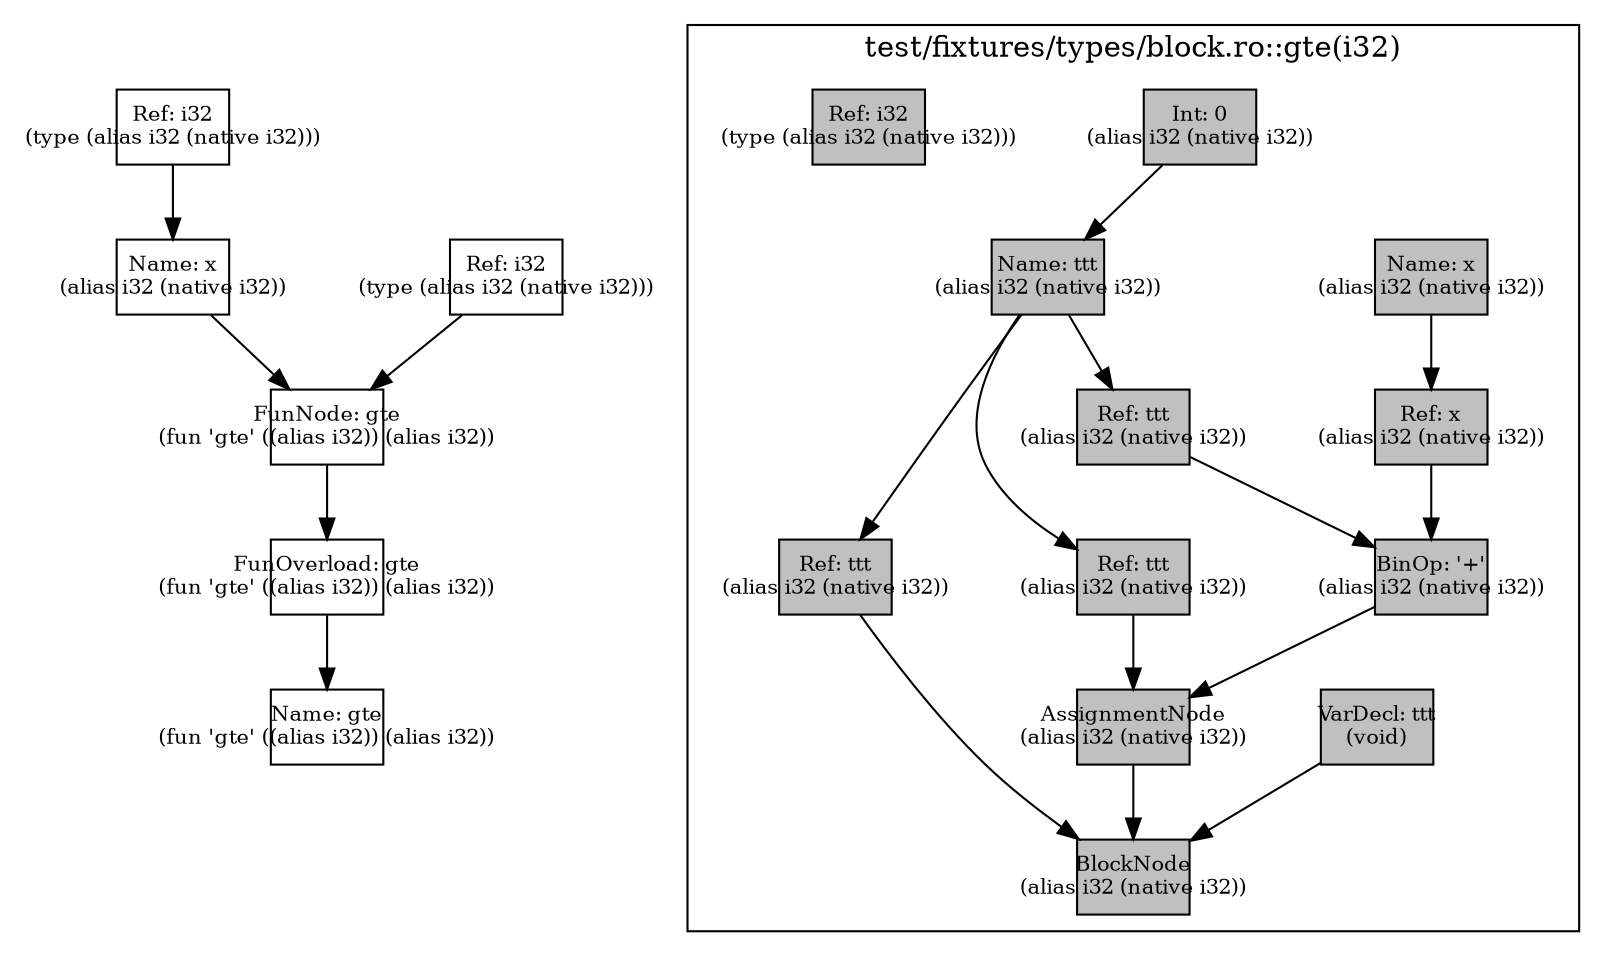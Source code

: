 digraph Document {
  node [shape=box,fixedsize=shape fontsize=10]
  1 [label="FunOverload: gte\n(fun 'gte' ((alias i32)) (alias i32))", fillcolor=grey];
  2 [label="FunNode: gte\n(fun 'gte' ((alias i32)) (alias i32))", fillcolor=grey];
  3 [label="Ref: i32\n(type (alias i32 (native i32)))", fillcolor=grey];
  4 [label="Name: x\n(alias i32 (native i32))", fillcolor=grey];
  5 [label="Ref: i32\n(type (alias i32 (native i32)))", fillcolor=grey];
  6 [label="Name: gte\n(fun 'gte' ((alias i32)) (alias i32))", fillcolor=grey];
  subgraph cluster0 {
    node [style=filled, fillcolor=grey];
    7 [label="Name: x\n(alias i32 (native i32))", fillcolor=grey];
    8 [label="BlockNode\n(alias i32 (native i32))", fillcolor=grey];
    9 [label="VarDecl: ttt\n(void)", fillcolor=grey];
    10 [label="Name: ttt\n(alias i32 (native i32))", fillcolor=grey];
    11 [label="Int: 0\n(alias i32 (native i32))", fillcolor=grey];
    12 [label="AssignmentNode\n(alias i32 (native i32))", fillcolor=grey];
    13 [label="Ref: ttt\n(alias i32 (native i32))", fillcolor=grey];
    14 [label="BinOp: '+'\n(alias i32 (native i32))", fillcolor=grey];
    15 [label="Ref: ttt\n(alias i32 (native i32))", fillcolor=grey];
    16 [label="Ref: x\n(alias i32 (native i32))", fillcolor=grey];
    17 [label="Ref: ttt\n(alias i32 (native i32))", fillcolor=grey];
    18 [label="Ref: i32\n(type (alias i32 (native i32)))", fillcolor=grey];
    7 -> 16[taillabel="" labeldistance="1" fontname="times  italic" fontsize = 10 color="black" ];
    9 -> 8[taillabel="" labeldistance="1" fontname="times  italic" fontsize = 10 color="black" ];
    10 -> 13[taillabel="" labeldistance="1" fontname="times  italic" fontsize = 10 color="black" ];
    10 -> 15[taillabel="" labeldistance="1" fontname="times  italic" fontsize = 10 color="black" ];
    10 -> 17[taillabel="" labeldistance="1" fontname="times  italic" fontsize = 10 color="black" ];
    11 -> 10[taillabel="" labeldistance="1" fontname="times  italic" fontsize = 10 color="black" ];
    12 -> 8[taillabel="" labeldistance="1" fontname="times  italic" fontsize = 10 color="black" ];
    13 -> 12[taillabel="" labeldistance="1" fontname="times  italic" fontsize = 10 color="black" ];
    14 -> 12[taillabel="" labeldistance="1" fontname="times  italic" fontsize = 10 color="black" ];
    15 -> 14[taillabel="" labeldistance="1" fontname="times  italic" fontsize = 10 color="black" ];
    16 -> 14[taillabel="" labeldistance="1" fontname="times  italic" fontsize = 10 color="black" ];
    17 -> 8[taillabel="" labeldistance="1" fontname="times  italic" fontsize = 10 color="black" ];
  label = "test/fixtures/types/block.ro::gte(i32)";
}
  1 -> 6[taillabel="" labeldistance="1" fontname="times  italic" fontsize = 10 color="black" ];
  2 -> 1[taillabel="" labeldistance="1" fontname="times  italic" fontsize = 10 color="black" ];
  3 -> 4[taillabel="" labeldistance="1" fontname="times  italic" fontsize = 10 color="black" ];
  4 -> 2[taillabel="" labeldistance="1" fontname="times  italic" fontsize = 10 color="black" ];
  5 -> 2[taillabel="" labeldistance="1" fontname="times  italic" fontsize = 10 color="black" ];
  label="";
}
